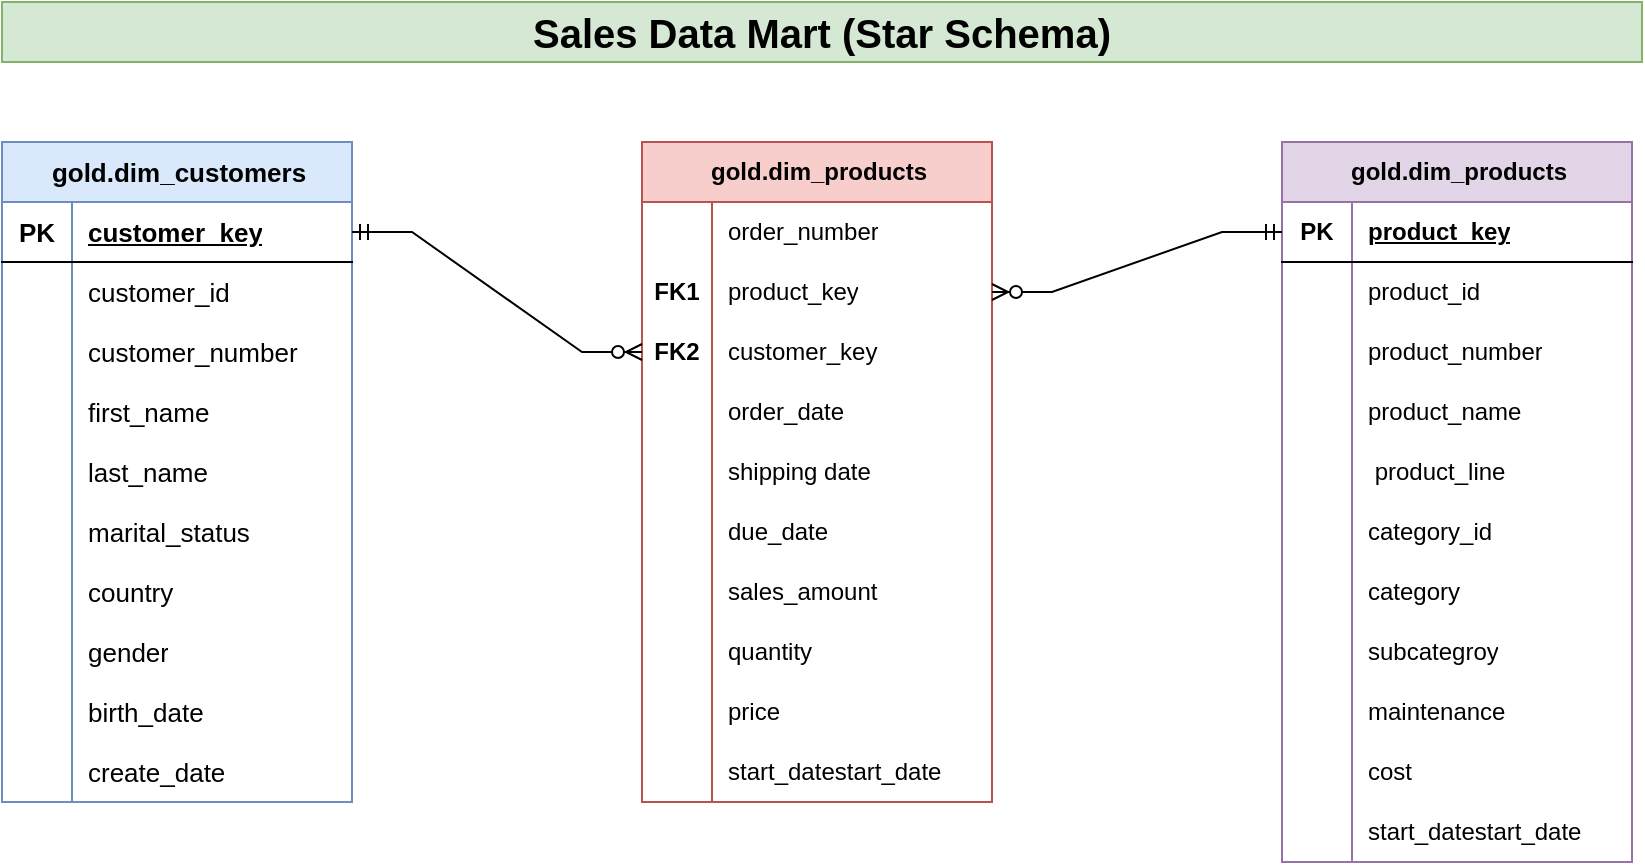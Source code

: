 <mxfile version="26.1.1">
  <diagram name="Page-1" id="420d5TLjsfUo4dQ_fe9h">
    <mxGraphModel dx="994" dy="676" grid="1" gridSize="10" guides="1" tooltips="1" connect="1" arrows="1" fold="1" page="1" pageScale="1" pageWidth="850" pageHeight="1100" math="0" shadow="0">
      <root>
        <mxCell id="0" />
        <mxCell id="1" parent="0" />
        <mxCell id="hSKmYaSz_GKhDaYwFNgm-55" value="gold.dim_products" style="shape=table;startSize=30;container=1;collapsible=1;childLayout=tableLayout;fixedRows=1;rowLines=0;fontStyle=1;align=center;resizeLast=1;html=1;rounded=0;fillColor=#e1d5e7;strokeColor=#9673a6;" vertex="1" parent="1">
          <mxGeometry x="640" y="160" width="175" height="360" as="geometry" />
        </mxCell>
        <mxCell id="hSKmYaSz_GKhDaYwFNgm-56" value="" style="shape=tableRow;horizontal=0;startSize=0;swimlaneHead=0;swimlaneBody=0;fillColor=none;collapsible=0;dropTarget=0;points=[[0,0.5],[1,0.5]];portConstraint=eastwest;top=0;left=0;right=0;bottom=1;" vertex="1" parent="hSKmYaSz_GKhDaYwFNgm-55">
          <mxGeometry y="30" width="175" height="30" as="geometry" />
        </mxCell>
        <mxCell id="hSKmYaSz_GKhDaYwFNgm-57" value="PK" style="shape=partialRectangle;connectable=0;fillColor=none;top=0;left=0;bottom=0;right=0;fontStyle=1;overflow=hidden;whiteSpace=wrap;html=1;" vertex="1" parent="hSKmYaSz_GKhDaYwFNgm-56">
          <mxGeometry width="35" height="30" as="geometry">
            <mxRectangle width="35" height="30" as="alternateBounds" />
          </mxGeometry>
        </mxCell>
        <mxCell id="hSKmYaSz_GKhDaYwFNgm-58" value="product_key" style="shape=partialRectangle;connectable=0;fillColor=none;top=0;left=0;bottom=0;right=0;align=left;spacingLeft=6;fontStyle=5;overflow=hidden;whiteSpace=wrap;html=1;" vertex="1" parent="hSKmYaSz_GKhDaYwFNgm-56">
          <mxGeometry x="35" width="140" height="30" as="geometry">
            <mxRectangle width="140" height="30" as="alternateBounds" />
          </mxGeometry>
        </mxCell>
        <mxCell id="hSKmYaSz_GKhDaYwFNgm-59" value="" style="shape=tableRow;horizontal=0;startSize=0;swimlaneHead=0;swimlaneBody=0;fillColor=none;collapsible=0;dropTarget=0;points=[[0,0.5],[1,0.5]];portConstraint=eastwest;top=0;left=0;right=0;bottom=0;" vertex="1" parent="hSKmYaSz_GKhDaYwFNgm-55">
          <mxGeometry y="60" width="175" height="30" as="geometry" />
        </mxCell>
        <mxCell id="hSKmYaSz_GKhDaYwFNgm-60" value="" style="shape=partialRectangle;connectable=0;fillColor=none;top=0;left=0;bottom=0;right=0;editable=1;overflow=hidden;whiteSpace=wrap;html=1;" vertex="1" parent="hSKmYaSz_GKhDaYwFNgm-59">
          <mxGeometry width="35" height="30" as="geometry">
            <mxRectangle width="35" height="30" as="alternateBounds" />
          </mxGeometry>
        </mxCell>
        <mxCell id="hSKmYaSz_GKhDaYwFNgm-61" value="product_id" style="shape=partialRectangle;connectable=0;fillColor=none;top=0;left=0;bottom=0;right=0;align=left;spacingLeft=6;overflow=hidden;whiteSpace=wrap;html=1;" vertex="1" parent="hSKmYaSz_GKhDaYwFNgm-59">
          <mxGeometry x="35" width="140" height="30" as="geometry">
            <mxRectangle width="140" height="30" as="alternateBounds" />
          </mxGeometry>
        </mxCell>
        <mxCell id="hSKmYaSz_GKhDaYwFNgm-62" value="" style="shape=tableRow;horizontal=0;startSize=0;swimlaneHead=0;swimlaneBody=0;fillColor=none;collapsible=0;dropTarget=0;points=[[0,0.5],[1,0.5]];portConstraint=eastwest;top=0;left=0;right=0;bottom=0;" vertex="1" parent="hSKmYaSz_GKhDaYwFNgm-55">
          <mxGeometry y="90" width="175" height="30" as="geometry" />
        </mxCell>
        <mxCell id="hSKmYaSz_GKhDaYwFNgm-63" value="" style="shape=partialRectangle;connectable=0;fillColor=none;top=0;left=0;bottom=0;right=0;editable=1;overflow=hidden;whiteSpace=wrap;html=1;" vertex="1" parent="hSKmYaSz_GKhDaYwFNgm-62">
          <mxGeometry width="35" height="30" as="geometry">
            <mxRectangle width="35" height="30" as="alternateBounds" />
          </mxGeometry>
        </mxCell>
        <mxCell id="hSKmYaSz_GKhDaYwFNgm-64" value="product_number" style="shape=partialRectangle;connectable=0;fillColor=none;top=0;left=0;bottom=0;right=0;align=left;spacingLeft=6;overflow=hidden;whiteSpace=wrap;html=1;" vertex="1" parent="hSKmYaSz_GKhDaYwFNgm-62">
          <mxGeometry x="35" width="140" height="30" as="geometry">
            <mxRectangle width="140" height="30" as="alternateBounds" />
          </mxGeometry>
        </mxCell>
        <mxCell id="hSKmYaSz_GKhDaYwFNgm-65" value="" style="shape=tableRow;horizontal=0;startSize=0;swimlaneHead=0;swimlaneBody=0;fillColor=none;collapsible=0;dropTarget=0;points=[[0,0.5],[1,0.5]];portConstraint=eastwest;top=0;left=0;right=0;bottom=0;" vertex="1" parent="hSKmYaSz_GKhDaYwFNgm-55">
          <mxGeometry y="120" width="175" height="30" as="geometry" />
        </mxCell>
        <mxCell id="hSKmYaSz_GKhDaYwFNgm-66" value="" style="shape=partialRectangle;connectable=0;fillColor=none;top=0;left=0;bottom=0;right=0;editable=1;overflow=hidden;whiteSpace=wrap;html=1;" vertex="1" parent="hSKmYaSz_GKhDaYwFNgm-65">
          <mxGeometry width="35" height="30" as="geometry">
            <mxRectangle width="35" height="30" as="alternateBounds" />
          </mxGeometry>
        </mxCell>
        <mxCell id="hSKmYaSz_GKhDaYwFNgm-67" value="product_name" style="shape=partialRectangle;connectable=0;fillColor=none;top=0;left=0;bottom=0;right=0;align=left;spacingLeft=6;overflow=hidden;whiteSpace=wrap;html=1;" vertex="1" parent="hSKmYaSz_GKhDaYwFNgm-65">
          <mxGeometry x="35" width="140" height="30" as="geometry">
            <mxRectangle width="140" height="30" as="alternateBounds" />
          </mxGeometry>
        </mxCell>
        <mxCell id="hSKmYaSz_GKhDaYwFNgm-68" value="" style="shape=tableRow;horizontal=0;startSize=0;swimlaneHead=0;swimlaneBody=0;fillColor=none;collapsible=0;dropTarget=0;points=[[0,0.5],[1,0.5]];portConstraint=eastwest;top=0;left=0;right=0;bottom=0;" vertex="1" parent="hSKmYaSz_GKhDaYwFNgm-55">
          <mxGeometry y="150" width="175" height="30" as="geometry" />
        </mxCell>
        <mxCell id="hSKmYaSz_GKhDaYwFNgm-69" value="" style="shape=partialRectangle;connectable=0;fillColor=none;top=0;left=0;bottom=0;right=0;editable=1;overflow=hidden;whiteSpace=wrap;html=1;" vertex="1" parent="hSKmYaSz_GKhDaYwFNgm-68">
          <mxGeometry width="35" height="30" as="geometry">
            <mxRectangle width="35" height="30" as="alternateBounds" />
          </mxGeometry>
        </mxCell>
        <mxCell id="hSKmYaSz_GKhDaYwFNgm-70" value="&amp;nbsp;product_line" style="shape=partialRectangle;connectable=0;fillColor=none;top=0;left=0;bottom=0;right=0;align=left;spacingLeft=6;overflow=hidden;whiteSpace=wrap;html=1;" vertex="1" parent="hSKmYaSz_GKhDaYwFNgm-68">
          <mxGeometry x="35" width="140" height="30" as="geometry">
            <mxRectangle width="140" height="30" as="alternateBounds" />
          </mxGeometry>
        </mxCell>
        <mxCell id="hSKmYaSz_GKhDaYwFNgm-71" value="" style="shape=tableRow;horizontal=0;startSize=0;swimlaneHead=0;swimlaneBody=0;fillColor=none;collapsible=0;dropTarget=0;points=[[0,0.5],[1,0.5]];portConstraint=eastwest;top=0;left=0;right=0;bottom=0;" vertex="1" parent="hSKmYaSz_GKhDaYwFNgm-55">
          <mxGeometry y="180" width="175" height="30" as="geometry" />
        </mxCell>
        <mxCell id="hSKmYaSz_GKhDaYwFNgm-72" value="" style="shape=partialRectangle;connectable=0;fillColor=none;top=0;left=0;bottom=0;right=0;editable=1;overflow=hidden;whiteSpace=wrap;html=1;" vertex="1" parent="hSKmYaSz_GKhDaYwFNgm-71">
          <mxGeometry width="35" height="30" as="geometry">
            <mxRectangle width="35" height="30" as="alternateBounds" />
          </mxGeometry>
        </mxCell>
        <mxCell id="hSKmYaSz_GKhDaYwFNgm-73" value="category_id" style="shape=partialRectangle;connectable=0;fillColor=none;top=0;left=0;bottom=0;right=0;align=left;spacingLeft=6;overflow=hidden;whiteSpace=wrap;html=1;" vertex="1" parent="hSKmYaSz_GKhDaYwFNgm-71">
          <mxGeometry x="35" width="140" height="30" as="geometry">
            <mxRectangle width="140" height="30" as="alternateBounds" />
          </mxGeometry>
        </mxCell>
        <mxCell id="hSKmYaSz_GKhDaYwFNgm-74" value="" style="shape=tableRow;horizontal=0;startSize=0;swimlaneHead=0;swimlaneBody=0;fillColor=none;collapsible=0;dropTarget=0;points=[[0,0.5],[1,0.5]];portConstraint=eastwest;top=0;left=0;right=0;bottom=0;" vertex="1" parent="hSKmYaSz_GKhDaYwFNgm-55">
          <mxGeometry y="210" width="175" height="30" as="geometry" />
        </mxCell>
        <mxCell id="hSKmYaSz_GKhDaYwFNgm-75" value="" style="shape=partialRectangle;connectable=0;fillColor=none;top=0;left=0;bottom=0;right=0;editable=1;overflow=hidden;whiteSpace=wrap;html=1;" vertex="1" parent="hSKmYaSz_GKhDaYwFNgm-74">
          <mxGeometry width="35" height="30" as="geometry">
            <mxRectangle width="35" height="30" as="alternateBounds" />
          </mxGeometry>
        </mxCell>
        <mxCell id="hSKmYaSz_GKhDaYwFNgm-76" value="category" style="shape=partialRectangle;connectable=0;fillColor=none;top=0;left=0;bottom=0;right=0;align=left;spacingLeft=6;overflow=hidden;whiteSpace=wrap;html=1;" vertex="1" parent="hSKmYaSz_GKhDaYwFNgm-74">
          <mxGeometry x="35" width="140" height="30" as="geometry">
            <mxRectangle width="140" height="30" as="alternateBounds" />
          </mxGeometry>
        </mxCell>
        <mxCell id="hSKmYaSz_GKhDaYwFNgm-77" value="" style="shape=tableRow;horizontal=0;startSize=0;swimlaneHead=0;swimlaneBody=0;fillColor=none;collapsible=0;dropTarget=0;points=[[0,0.5],[1,0.5]];portConstraint=eastwest;top=0;left=0;right=0;bottom=0;" vertex="1" parent="hSKmYaSz_GKhDaYwFNgm-55">
          <mxGeometry y="240" width="175" height="30" as="geometry" />
        </mxCell>
        <mxCell id="hSKmYaSz_GKhDaYwFNgm-78" value="" style="shape=partialRectangle;connectable=0;fillColor=none;top=0;left=0;bottom=0;right=0;editable=1;overflow=hidden;whiteSpace=wrap;html=1;" vertex="1" parent="hSKmYaSz_GKhDaYwFNgm-77">
          <mxGeometry width="35" height="30" as="geometry">
            <mxRectangle width="35" height="30" as="alternateBounds" />
          </mxGeometry>
        </mxCell>
        <mxCell id="hSKmYaSz_GKhDaYwFNgm-79" value="subcategroy" style="shape=partialRectangle;connectable=0;fillColor=none;top=0;left=0;bottom=0;right=0;align=left;spacingLeft=6;overflow=hidden;whiteSpace=wrap;html=1;" vertex="1" parent="hSKmYaSz_GKhDaYwFNgm-77">
          <mxGeometry x="35" width="140" height="30" as="geometry">
            <mxRectangle width="140" height="30" as="alternateBounds" />
          </mxGeometry>
        </mxCell>
        <mxCell id="hSKmYaSz_GKhDaYwFNgm-80" value="" style="shape=tableRow;horizontal=0;startSize=0;swimlaneHead=0;swimlaneBody=0;fillColor=none;collapsible=0;dropTarget=0;points=[[0,0.5],[1,0.5]];portConstraint=eastwest;top=0;left=0;right=0;bottom=0;" vertex="1" parent="hSKmYaSz_GKhDaYwFNgm-55">
          <mxGeometry y="270" width="175" height="30" as="geometry" />
        </mxCell>
        <mxCell id="hSKmYaSz_GKhDaYwFNgm-81" value="" style="shape=partialRectangle;connectable=0;fillColor=none;top=0;left=0;bottom=0;right=0;editable=1;overflow=hidden;whiteSpace=wrap;html=1;" vertex="1" parent="hSKmYaSz_GKhDaYwFNgm-80">
          <mxGeometry width="35" height="30" as="geometry">
            <mxRectangle width="35" height="30" as="alternateBounds" />
          </mxGeometry>
        </mxCell>
        <mxCell id="hSKmYaSz_GKhDaYwFNgm-82" value="maintenance" style="shape=partialRectangle;connectable=0;fillColor=none;top=0;left=0;bottom=0;right=0;align=left;spacingLeft=6;overflow=hidden;whiteSpace=wrap;html=1;" vertex="1" parent="hSKmYaSz_GKhDaYwFNgm-80">
          <mxGeometry x="35" width="140" height="30" as="geometry">
            <mxRectangle width="140" height="30" as="alternateBounds" />
          </mxGeometry>
        </mxCell>
        <mxCell id="hSKmYaSz_GKhDaYwFNgm-83" value="" style="shape=tableRow;horizontal=0;startSize=0;swimlaneHead=0;swimlaneBody=0;fillColor=none;collapsible=0;dropTarget=0;points=[[0,0.5],[1,0.5]];portConstraint=eastwest;top=0;left=0;right=0;bottom=0;" vertex="1" parent="hSKmYaSz_GKhDaYwFNgm-55">
          <mxGeometry y="300" width="175" height="30" as="geometry" />
        </mxCell>
        <mxCell id="hSKmYaSz_GKhDaYwFNgm-84" value="" style="shape=partialRectangle;connectable=0;fillColor=none;top=0;left=0;bottom=0;right=0;editable=1;overflow=hidden;whiteSpace=wrap;html=1;" vertex="1" parent="hSKmYaSz_GKhDaYwFNgm-83">
          <mxGeometry width="35" height="30" as="geometry">
            <mxRectangle width="35" height="30" as="alternateBounds" />
          </mxGeometry>
        </mxCell>
        <mxCell id="hSKmYaSz_GKhDaYwFNgm-85" value="cost" style="shape=partialRectangle;connectable=0;fillColor=none;top=0;left=0;bottom=0;right=0;align=left;spacingLeft=6;overflow=hidden;whiteSpace=wrap;html=1;" vertex="1" parent="hSKmYaSz_GKhDaYwFNgm-83">
          <mxGeometry x="35" width="140" height="30" as="geometry">
            <mxRectangle width="140" height="30" as="alternateBounds" />
          </mxGeometry>
        </mxCell>
        <mxCell id="hSKmYaSz_GKhDaYwFNgm-86" value="" style="shape=tableRow;horizontal=0;startSize=0;swimlaneHead=0;swimlaneBody=0;fillColor=none;collapsible=0;dropTarget=0;points=[[0,0.5],[1,0.5]];portConstraint=eastwest;top=0;left=0;right=0;bottom=0;" vertex="1" parent="hSKmYaSz_GKhDaYwFNgm-55">
          <mxGeometry y="330" width="175" height="30" as="geometry" />
        </mxCell>
        <mxCell id="hSKmYaSz_GKhDaYwFNgm-87" value="" style="shape=partialRectangle;connectable=0;fillColor=none;top=0;left=0;bottom=0;right=0;editable=1;overflow=hidden;whiteSpace=wrap;html=1;" vertex="1" parent="hSKmYaSz_GKhDaYwFNgm-86">
          <mxGeometry width="35" height="30" as="geometry">
            <mxRectangle width="35" height="30" as="alternateBounds" />
          </mxGeometry>
        </mxCell>
        <mxCell id="hSKmYaSz_GKhDaYwFNgm-88" value="start_datestart_date" style="shape=partialRectangle;connectable=0;fillColor=none;top=0;left=0;bottom=0;right=0;align=left;spacingLeft=6;overflow=hidden;whiteSpace=wrap;html=1;" vertex="1" parent="hSKmYaSz_GKhDaYwFNgm-86">
          <mxGeometry x="35" width="140" height="30" as="geometry">
            <mxRectangle width="140" height="30" as="alternateBounds" />
          </mxGeometry>
        </mxCell>
        <mxCell id="hSKmYaSz_GKhDaYwFNgm-89" value="gold.dim_products" style="shape=table;startSize=30;container=1;collapsible=1;childLayout=tableLayout;fixedRows=1;rowLines=0;fontStyle=1;align=center;resizeLast=1;html=1;rounded=0;fillColor=#f8cecc;strokeColor=#b85450;" vertex="1" parent="1">
          <mxGeometry x="320" y="160" width="175" height="330" as="geometry" />
        </mxCell>
        <mxCell id="hSKmYaSz_GKhDaYwFNgm-93" value="" style="shape=tableRow;horizontal=0;startSize=0;swimlaneHead=0;swimlaneBody=0;fillColor=none;collapsible=0;dropTarget=0;points=[[0,0.5],[1,0.5]];portConstraint=eastwest;top=0;left=0;right=0;bottom=0;" vertex="1" parent="hSKmYaSz_GKhDaYwFNgm-89">
          <mxGeometry y="30" width="175" height="30" as="geometry" />
        </mxCell>
        <mxCell id="hSKmYaSz_GKhDaYwFNgm-94" value="" style="shape=partialRectangle;connectable=0;fillColor=none;top=0;left=0;bottom=0;right=0;editable=1;overflow=hidden;whiteSpace=wrap;html=1;" vertex="1" parent="hSKmYaSz_GKhDaYwFNgm-93">
          <mxGeometry width="35" height="30" as="geometry">
            <mxRectangle width="35" height="30" as="alternateBounds" />
          </mxGeometry>
        </mxCell>
        <mxCell id="hSKmYaSz_GKhDaYwFNgm-95" value="order_number" style="shape=partialRectangle;connectable=0;fillColor=none;top=0;left=0;bottom=0;right=0;align=left;spacingLeft=6;overflow=hidden;whiteSpace=wrap;html=1;" vertex="1" parent="hSKmYaSz_GKhDaYwFNgm-93">
          <mxGeometry x="35" width="140" height="30" as="geometry">
            <mxRectangle width="140" height="30" as="alternateBounds" />
          </mxGeometry>
        </mxCell>
        <mxCell id="hSKmYaSz_GKhDaYwFNgm-96" value="" style="shape=tableRow;horizontal=0;startSize=0;swimlaneHead=0;swimlaneBody=0;fillColor=none;collapsible=0;dropTarget=0;points=[[0,0.5],[1,0.5]];portConstraint=eastwest;top=0;left=0;right=0;bottom=0;" vertex="1" parent="hSKmYaSz_GKhDaYwFNgm-89">
          <mxGeometry y="60" width="175" height="30" as="geometry" />
        </mxCell>
        <mxCell id="hSKmYaSz_GKhDaYwFNgm-97" value="&lt;b&gt;FK1&lt;/b&gt;" style="shape=partialRectangle;connectable=0;fillColor=none;top=0;left=0;bottom=0;right=0;editable=1;overflow=hidden;whiteSpace=wrap;html=1;" vertex="1" parent="hSKmYaSz_GKhDaYwFNgm-96">
          <mxGeometry width="35" height="30" as="geometry">
            <mxRectangle width="35" height="30" as="alternateBounds" />
          </mxGeometry>
        </mxCell>
        <mxCell id="hSKmYaSz_GKhDaYwFNgm-98" value="product_key" style="shape=partialRectangle;connectable=0;fillColor=none;top=0;left=0;bottom=0;right=0;align=left;spacingLeft=6;overflow=hidden;whiteSpace=wrap;html=1;" vertex="1" parent="hSKmYaSz_GKhDaYwFNgm-96">
          <mxGeometry x="35" width="140" height="30" as="geometry">
            <mxRectangle width="140" height="30" as="alternateBounds" />
          </mxGeometry>
        </mxCell>
        <mxCell id="hSKmYaSz_GKhDaYwFNgm-99" value="" style="shape=tableRow;horizontal=0;startSize=0;swimlaneHead=0;swimlaneBody=0;fillColor=none;collapsible=0;dropTarget=0;points=[[0,0.5],[1,0.5]];portConstraint=eastwest;top=0;left=0;right=0;bottom=0;" vertex="1" parent="hSKmYaSz_GKhDaYwFNgm-89">
          <mxGeometry y="90" width="175" height="30" as="geometry" />
        </mxCell>
        <mxCell id="hSKmYaSz_GKhDaYwFNgm-100" value="&lt;b&gt;FK2&lt;/b&gt;" style="shape=partialRectangle;connectable=0;fillColor=none;top=0;left=0;bottom=0;right=0;editable=1;overflow=hidden;whiteSpace=wrap;html=1;" vertex="1" parent="hSKmYaSz_GKhDaYwFNgm-99">
          <mxGeometry width="35" height="30" as="geometry">
            <mxRectangle width="35" height="30" as="alternateBounds" />
          </mxGeometry>
        </mxCell>
        <mxCell id="hSKmYaSz_GKhDaYwFNgm-101" value="customer_key" style="shape=partialRectangle;connectable=0;fillColor=none;top=0;left=0;bottom=0;right=0;align=left;spacingLeft=6;overflow=hidden;whiteSpace=wrap;html=1;" vertex="1" parent="hSKmYaSz_GKhDaYwFNgm-99">
          <mxGeometry x="35" width="140" height="30" as="geometry">
            <mxRectangle width="140" height="30" as="alternateBounds" />
          </mxGeometry>
        </mxCell>
        <mxCell id="hSKmYaSz_GKhDaYwFNgm-102" value="" style="shape=tableRow;horizontal=0;startSize=0;swimlaneHead=0;swimlaneBody=0;fillColor=none;collapsible=0;dropTarget=0;points=[[0,0.5],[1,0.5]];portConstraint=eastwest;top=0;left=0;right=0;bottom=0;" vertex="1" parent="hSKmYaSz_GKhDaYwFNgm-89">
          <mxGeometry y="120" width="175" height="30" as="geometry" />
        </mxCell>
        <mxCell id="hSKmYaSz_GKhDaYwFNgm-103" value="" style="shape=partialRectangle;connectable=0;fillColor=none;top=0;left=0;bottom=0;right=0;editable=1;overflow=hidden;whiteSpace=wrap;html=1;" vertex="1" parent="hSKmYaSz_GKhDaYwFNgm-102">
          <mxGeometry width="35" height="30" as="geometry">
            <mxRectangle width="35" height="30" as="alternateBounds" />
          </mxGeometry>
        </mxCell>
        <mxCell id="hSKmYaSz_GKhDaYwFNgm-104" value="order_date" style="shape=partialRectangle;connectable=0;fillColor=none;top=0;left=0;bottom=0;right=0;align=left;spacingLeft=6;overflow=hidden;whiteSpace=wrap;html=1;" vertex="1" parent="hSKmYaSz_GKhDaYwFNgm-102">
          <mxGeometry x="35" width="140" height="30" as="geometry">
            <mxRectangle width="140" height="30" as="alternateBounds" />
          </mxGeometry>
        </mxCell>
        <mxCell id="hSKmYaSz_GKhDaYwFNgm-105" value="" style="shape=tableRow;horizontal=0;startSize=0;swimlaneHead=0;swimlaneBody=0;fillColor=none;collapsible=0;dropTarget=0;points=[[0,0.5],[1,0.5]];portConstraint=eastwest;top=0;left=0;right=0;bottom=0;" vertex="1" parent="hSKmYaSz_GKhDaYwFNgm-89">
          <mxGeometry y="150" width="175" height="30" as="geometry" />
        </mxCell>
        <mxCell id="hSKmYaSz_GKhDaYwFNgm-106" value="" style="shape=partialRectangle;connectable=0;fillColor=none;top=0;left=0;bottom=0;right=0;editable=1;overflow=hidden;whiteSpace=wrap;html=1;" vertex="1" parent="hSKmYaSz_GKhDaYwFNgm-105">
          <mxGeometry width="35" height="30" as="geometry">
            <mxRectangle width="35" height="30" as="alternateBounds" />
          </mxGeometry>
        </mxCell>
        <mxCell id="hSKmYaSz_GKhDaYwFNgm-107" value="shipping date" style="shape=partialRectangle;connectable=0;fillColor=none;top=0;left=0;bottom=0;right=0;align=left;spacingLeft=6;overflow=hidden;whiteSpace=wrap;html=1;" vertex="1" parent="hSKmYaSz_GKhDaYwFNgm-105">
          <mxGeometry x="35" width="140" height="30" as="geometry">
            <mxRectangle width="140" height="30" as="alternateBounds" />
          </mxGeometry>
        </mxCell>
        <mxCell id="hSKmYaSz_GKhDaYwFNgm-108" value="" style="shape=tableRow;horizontal=0;startSize=0;swimlaneHead=0;swimlaneBody=0;fillColor=none;collapsible=0;dropTarget=0;points=[[0,0.5],[1,0.5]];portConstraint=eastwest;top=0;left=0;right=0;bottom=0;" vertex="1" parent="hSKmYaSz_GKhDaYwFNgm-89">
          <mxGeometry y="180" width="175" height="30" as="geometry" />
        </mxCell>
        <mxCell id="hSKmYaSz_GKhDaYwFNgm-109" value="" style="shape=partialRectangle;connectable=0;fillColor=none;top=0;left=0;bottom=0;right=0;editable=1;overflow=hidden;whiteSpace=wrap;html=1;" vertex="1" parent="hSKmYaSz_GKhDaYwFNgm-108">
          <mxGeometry width="35" height="30" as="geometry">
            <mxRectangle width="35" height="30" as="alternateBounds" />
          </mxGeometry>
        </mxCell>
        <mxCell id="hSKmYaSz_GKhDaYwFNgm-110" value="due_date" style="shape=partialRectangle;connectable=0;fillColor=none;top=0;left=0;bottom=0;right=0;align=left;spacingLeft=6;overflow=hidden;whiteSpace=wrap;html=1;" vertex="1" parent="hSKmYaSz_GKhDaYwFNgm-108">
          <mxGeometry x="35" width="140" height="30" as="geometry">
            <mxRectangle width="140" height="30" as="alternateBounds" />
          </mxGeometry>
        </mxCell>
        <mxCell id="hSKmYaSz_GKhDaYwFNgm-111" value="" style="shape=tableRow;horizontal=0;startSize=0;swimlaneHead=0;swimlaneBody=0;fillColor=none;collapsible=0;dropTarget=0;points=[[0,0.5],[1,0.5]];portConstraint=eastwest;top=0;left=0;right=0;bottom=0;" vertex="1" parent="hSKmYaSz_GKhDaYwFNgm-89">
          <mxGeometry y="210" width="175" height="30" as="geometry" />
        </mxCell>
        <mxCell id="hSKmYaSz_GKhDaYwFNgm-112" value="" style="shape=partialRectangle;connectable=0;fillColor=none;top=0;left=0;bottom=0;right=0;editable=1;overflow=hidden;whiteSpace=wrap;html=1;" vertex="1" parent="hSKmYaSz_GKhDaYwFNgm-111">
          <mxGeometry width="35" height="30" as="geometry">
            <mxRectangle width="35" height="30" as="alternateBounds" />
          </mxGeometry>
        </mxCell>
        <mxCell id="hSKmYaSz_GKhDaYwFNgm-113" value="sales_amount" style="shape=partialRectangle;connectable=0;fillColor=none;top=0;left=0;bottom=0;right=0;align=left;spacingLeft=6;overflow=hidden;whiteSpace=wrap;html=1;" vertex="1" parent="hSKmYaSz_GKhDaYwFNgm-111">
          <mxGeometry x="35" width="140" height="30" as="geometry">
            <mxRectangle width="140" height="30" as="alternateBounds" />
          </mxGeometry>
        </mxCell>
        <mxCell id="hSKmYaSz_GKhDaYwFNgm-114" value="" style="shape=tableRow;horizontal=0;startSize=0;swimlaneHead=0;swimlaneBody=0;fillColor=none;collapsible=0;dropTarget=0;points=[[0,0.5],[1,0.5]];portConstraint=eastwest;top=0;left=0;right=0;bottom=0;" vertex="1" parent="hSKmYaSz_GKhDaYwFNgm-89">
          <mxGeometry y="240" width="175" height="30" as="geometry" />
        </mxCell>
        <mxCell id="hSKmYaSz_GKhDaYwFNgm-115" value="" style="shape=partialRectangle;connectable=0;fillColor=none;top=0;left=0;bottom=0;right=0;editable=1;overflow=hidden;whiteSpace=wrap;html=1;" vertex="1" parent="hSKmYaSz_GKhDaYwFNgm-114">
          <mxGeometry width="35" height="30" as="geometry">
            <mxRectangle width="35" height="30" as="alternateBounds" />
          </mxGeometry>
        </mxCell>
        <mxCell id="hSKmYaSz_GKhDaYwFNgm-116" value="quantity" style="shape=partialRectangle;connectable=0;fillColor=none;top=0;left=0;bottom=0;right=0;align=left;spacingLeft=6;overflow=hidden;whiteSpace=wrap;html=1;" vertex="1" parent="hSKmYaSz_GKhDaYwFNgm-114">
          <mxGeometry x="35" width="140" height="30" as="geometry">
            <mxRectangle width="140" height="30" as="alternateBounds" />
          </mxGeometry>
        </mxCell>
        <mxCell id="hSKmYaSz_GKhDaYwFNgm-117" value="" style="shape=tableRow;horizontal=0;startSize=0;swimlaneHead=0;swimlaneBody=0;fillColor=none;collapsible=0;dropTarget=0;points=[[0,0.5],[1,0.5]];portConstraint=eastwest;top=0;left=0;right=0;bottom=0;" vertex="1" parent="hSKmYaSz_GKhDaYwFNgm-89">
          <mxGeometry y="270" width="175" height="30" as="geometry" />
        </mxCell>
        <mxCell id="hSKmYaSz_GKhDaYwFNgm-118" value="" style="shape=partialRectangle;connectable=0;fillColor=none;top=0;left=0;bottom=0;right=0;editable=1;overflow=hidden;whiteSpace=wrap;html=1;" vertex="1" parent="hSKmYaSz_GKhDaYwFNgm-117">
          <mxGeometry width="35" height="30" as="geometry">
            <mxRectangle width="35" height="30" as="alternateBounds" />
          </mxGeometry>
        </mxCell>
        <mxCell id="hSKmYaSz_GKhDaYwFNgm-119" value="price" style="shape=partialRectangle;connectable=0;fillColor=none;top=0;left=0;bottom=0;right=0;align=left;spacingLeft=6;overflow=hidden;whiteSpace=wrap;html=1;" vertex="1" parent="hSKmYaSz_GKhDaYwFNgm-117">
          <mxGeometry x="35" width="140" height="30" as="geometry">
            <mxRectangle width="140" height="30" as="alternateBounds" />
          </mxGeometry>
        </mxCell>
        <mxCell id="hSKmYaSz_GKhDaYwFNgm-120" value="" style="shape=tableRow;horizontal=0;startSize=0;swimlaneHead=0;swimlaneBody=0;fillColor=none;collapsible=0;dropTarget=0;points=[[0,0.5],[1,0.5]];portConstraint=eastwest;top=0;left=0;right=0;bottom=0;" vertex="1" parent="hSKmYaSz_GKhDaYwFNgm-89">
          <mxGeometry y="300" width="175" height="30" as="geometry" />
        </mxCell>
        <mxCell id="hSKmYaSz_GKhDaYwFNgm-121" value="" style="shape=partialRectangle;connectable=0;fillColor=none;top=0;left=0;bottom=0;right=0;editable=1;overflow=hidden;whiteSpace=wrap;html=1;" vertex="1" parent="hSKmYaSz_GKhDaYwFNgm-120">
          <mxGeometry width="35" height="30" as="geometry">
            <mxRectangle width="35" height="30" as="alternateBounds" />
          </mxGeometry>
        </mxCell>
        <mxCell id="hSKmYaSz_GKhDaYwFNgm-122" value="start_datestart_date" style="shape=partialRectangle;connectable=0;fillColor=none;top=0;left=0;bottom=0;right=0;align=left;spacingLeft=6;overflow=hidden;whiteSpace=wrap;html=1;" vertex="1" parent="hSKmYaSz_GKhDaYwFNgm-120">
          <mxGeometry x="35" width="140" height="30" as="geometry">
            <mxRectangle width="140" height="30" as="alternateBounds" />
          </mxGeometry>
        </mxCell>
        <mxCell id="hSKmYaSz_GKhDaYwFNgm-15" value="gold.dim_customers" style="shape=table;startSize=30;container=1;collapsible=1;childLayout=tableLayout;fixedRows=1;rowLines=0;fontStyle=1;align=center;resizeLast=1;html=1;rounded=0;fillColor=#dae8fc;strokeColor=#6c8ebf;fontSize=13;" vertex="1" parent="1">
          <mxGeometry y="160" width="175" height="330" as="geometry" />
        </mxCell>
        <mxCell id="hSKmYaSz_GKhDaYwFNgm-16" value="" style="shape=tableRow;horizontal=0;startSize=0;swimlaneHead=0;swimlaneBody=0;fillColor=none;collapsible=0;dropTarget=0;points=[[0,0.5],[1,0.5]];portConstraint=eastwest;top=0;left=0;right=0;bottom=1;fontSize=13;" vertex="1" parent="hSKmYaSz_GKhDaYwFNgm-15">
          <mxGeometry y="30" width="175" height="30" as="geometry" />
        </mxCell>
        <mxCell id="hSKmYaSz_GKhDaYwFNgm-17" value="PK" style="shape=partialRectangle;connectable=0;fillColor=none;top=0;left=0;bottom=0;right=0;fontStyle=1;overflow=hidden;whiteSpace=wrap;html=1;fontSize=13;" vertex="1" parent="hSKmYaSz_GKhDaYwFNgm-16">
          <mxGeometry width="35" height="30" as="geometry">
            <mxRectangle width="35" height="30" as="alternateBounds" />
          </mxGeometry>
        </mxCell>
        <mxCell id="hSKmYaSz_GKhDaYwFNgm-18" value="customer_key" style="shape=partialRectangle;connectable=0;fillColor=none;top=0;left=0;bottom=0;right=0;align=left;spacingLeft=6;fontStyle=5;overflow=hidden;whiteSpace=wrap;html=1;fontSize=13;" vertex="1" parent="hSKmYaSz_GKhDaYwFNgm-16">
          <mxGeometry x="35" width="140" height="30" as="geometry">
            <mxRectangle width="140" height="30" as="alternateBounds" />
          </mxGeometry>
        </mxCell>
        <mxCell id="hSKmYaSz_GKhDaYwFNgm-19" value="" style="shape=tableRow;horizontal=0;startSize=0;swimlaneHead=0;swimlaneBody=0;fillColor=none;collapsible=0;dropTarget=0;points=[[0,0.5],[1,0.5]];portConstraint=eastwest;top=0;left=0;right=0;bottom=0;fontSize=13;" vertex="1" parent="hSKmYaSz_GKhDaYwFNgm-15">
          <mxGeometry y="60" width="175" height="30" as="geometry" />
        </mxCell>
        <mxCell id="hSKmYaSz_GKhDaYwFNgm-20" value="" style="shape=partialRectangle;connectable=0;fillColor=none;top=0;left=0;bottom=0;right=0;editable=1;overflow=hidden;whiteSpace=wrap;html=1;fontSize=13;" vertex="1" parent="hSKmYaSz_GKhDaYwFNgm-19">
          <mxGeometry width="35" height="30" as="geometry">
            <mxRectangle width="35" height="30" as="alternateBounds" />
          </mxGeometry>
        </mxCell>
        <mxCell id="hSKmYaSz_GKhDaYwFNgm-21" value="customer_id" style="shape=partialRectangle;connectable=0;fillColor=none;top=0;left=0;bottom=0;right=0;align=left;spacingLeft=6;overflow=hidden;whiteSpace=wrap;html=1;fontSize=13;" vertex="1" parent="hSKmYaSz_GKhDaYwFNgm-19">
          <mxGeometry x="35" width="140" height="30" as="geometry">
            <mxRectangle width="140" height="30" as="alternateBounds" />
          </mxGeometry>
        </mxCell>
        <mxCell id="hSKmYaSz_GKhDaYwFNgm-22" value="" style="shape=tableRow;horizontal=0;startSize=0;swimlaneHead=0;swimlaneBody=0;fillColor=none;collapsible=0;dropTarget=0;points=[[0,0.5],[1,0.5]];portConstraint=eastwest;top=0;left=0;right=0;bottom=0;fontSize=13;" vertex="1" parent="hSKmYaSz_GKhDaYwFNgm-15">
          <mxGeometry y="90" width="175" height="30" as="geometry" />
        </mxCell>
        <mxCell id="hSKmYaSz_GKhDaYwFNgm-23" value="" style="shape=partialRectangle;connectable=0;fillColor=none;top=0;left=0;bottom=0;right=0;editable=1;overflow=hidden;whiteSpace=wrap;html=1;fontSize=13;" vertex="1" parent="hSKmYaSz_GKhDaYwFNgm-22">
          <mxGeometry width="35" height="30" as="geometry">
            <mxRectangle width="35" height="30" as="alternateBounds" />
          </mxGeometry>
        </mxCell>
        <mxCell id="hSKmYaSz_GKhDaYwFNgm-24" value="customer_number" style="shape=partialRectangle;connectable=0;fillColor=none;top=0;left=0;bottom=0;right=0;align=left;spacingLeft=6;overflow=hidden;whiteSpace=wrap;html=1;fontSize=13;" vertex="1" parent="hSKmYaSz_GKhDaYwFNgm-22">
          <mxGeometry x="35" width="140" height="30" as="geometry">
            <mxRectangle width="140" height="30" as="alternateBounds" />
          </mxGeometry>
        </mxCell>
        <mxCell id="hSKmYaSz_GKhDaYwFNgm-25" value="" style="shape=tableRow;horizontal=0;startSize=0;swimlaneHead=0;swimlaneBody=0;fillColor=none;collapsible=0;dropTarget=0;points=[[0,0.5],[1,0.5]];portConstraint=eastwest;top=0;left=0;right=0;bottom=0;fontSize=13;" vertex="1" parent="hSKmYaSz_GKhDaYwFNgm-15">
          <mxGeometry y="120" width="175" height="30" as="geometry" />
        </mxCell>
        <mxCell id="hSKmYaSz_GKhDaYwFNgm-26" value="" style="shape=partialRectangle;connectable=0;fillColor=none;top=0;left=0;bottom=0;right=0;editable=1;overflow=hidden;whiteSpace=wrap;html=1;fontSize=13;" vertex="1" parent="hSKmYaSz_GKhDaYwFNgm-25">
          <mxGeometry width="35" height="30" as="geometry">
            <mxRectangle width="35" height="30" as="alternateBounds" />
          </mxGeometry>
        </mxCell>
        <mxCell id="hSKmYaSz_GKhDaYwFNgm-27" value="first_name" style="shape=partialRectangle;connectable=0;fillColor=none;top=0;left=0;bottom=0;right=0;align=left;spacingLeft=6;overflow=hidden;whiteSpace=wrap;html=1;fontSize=13;" vertex="1" parent="hSKmYaSz_GKhDaYwFNgm-25">
          <mxGeometry x="35" width="140" height="30" as="geometry">
            <mxRectangle width="140" height="30" as="alternateBounds" />
          </mxGeometry>
        </mxCell>
        <mxCell id="hSKmYaSz_GKhDaYwFNgm-37" value="" style="shape=tableRow;horizontal=0;startSize=0;swimlaneHead=0;swimlaneBody=0;fillColor=none;collapsible=0;dropTarget=0;points=[[0,0.5],[1,0.5]];portConstraint=eastwest;top=0;left=0;right=0;bottom=0;fontSize=13;" vertex="1" parent="hSKmYaSz_GKhDaYwFNgm-15">
          <mxGeometry y="150" width="175" height="30" as="geometry" />
        </mxCell>
        <mxCell id="hSKmYaSz_GKhDaYwFNgm-38" value="" style="shape=partialRectangle;connectable=0;fillColor=none;top=0;left=0;bottom=0;right=0;editable=1;overflow=hidden;whiteSpace=wrap;html=1;fontSize=13;" vertex="1" parent="hSKmYaSz_GKhDaYwFNgm-37">
          <mxGeometry width="35" height="30" as="geometry">
            <mxRectangle width="35" height="30" as="alternateBounds" />
          </mxGeometry>
        </mxCell>
        <mxCell id="hSKmYaSz_GKhDaYwFNgm-39" value="last_name" style="shape=partialRectangle;connectable=0;fillColor=none;top=0;left=0;bottom=0;right=0;align=left;spacingLeft=6;overflow=hidden;whiteSpace=wrap;html=1;fontSize=13;" vertex="1" parent="hSKmYaSz_GKhDaYwFNgm-37">
          <mxGeometry x="35" width="140" height="30" as="geometry">
            <mxRectangle width="140" height="30" as="alternateBounds" />
          </mxGeometry>
        </mxCell>
        <mxCell id="hSKmYaSz_GKhDaYwFNgm-40" value="" style="shape=tableRow;horizontal=0;startSize=0;swimlaneHead=0;swimlaneBody=0;fillColor=none;collapsible=0;dropTarget=0;points=[[0,0.5],[1,0.5]];portConstraint=eastwest;top=0;left=0;right=0;bottom=0;fontSize=13;" vertex="1" parent="hSKmYaSz_GKhDaYwFNgm-15">
          <mxGeometry y="180" width="175" height="30" as="geometry" />
        </mxCell>
        <mxCell id="hSKmYaSz_GKhDaYwFNgm-41" value="" style="shape=partialRectangle;connectable=0;fillColor=none;top=0;left=0;bottom=0;right=0;editable=1;overflow=hidden;whiteSpace=wrap;html=1;fontSize=13;" vertex="1" parent="hSKmYaSz_GKhDaYwFNgm-40">
          <mxGeometry width="35" height="30" as="geometry">
            <mxRectangle width="35" height="30" as="alternateBounds" />
          </mxGeometry>
        </mxCell>
        <mxCell id="hSKmYaSz_GKhDaYwFNgm-42" value="marital_status" style="shape=partialRectangle;connectable=0;fillColor=none;top=0;left=0;bottom=0;right=0;align=left;spacingLeft=6;overflow=hidden;whiteSpace=wrap;html=1;fontSize=13;" vertex="1" parent="hSKmYaSz_GKhDaYwFNgm-40">
          <mxGeometry x="35" width="140" height="30" as="geometry">
            <mxRectangle width="140" height="30" as="alternateBounds" />
          </mxGeometry>
        </mxCell>
        <mxCell id="hSKmYaSz_GKhDaYwFNgm-43" value="" style="shape=tableRow;horizontal=0;startSize=0;swimlaneHead=0;swimlaneBody=0;fillColor=none;collapsible=0;dropTarget=0;points=[[0,0.5],[1,0.5]];portConstraint=eastwest;top=0;left=0;right=0;bottom=0;fontSize=13;" vertex="1" parent="hSKmYaSz_GKhDaYwFNgm-15">
          <mxGeometry y="210" width="175" height="30" as="geometry" />
        </mxCell>
        <mxCell id="hSKmYaSz_GKhDaYwFNgm-44" value="" style="shape=partialRectangle;connectable=0;fillColor=none;top=0;left=0;bottom=0;right=0;editable=1;overflow=hidden;whiteSpace=wrap;html=1;fontSize=13;" vertex="1" parent="hSKmYaSz_GKhDaYwFNgm-43">
          <mxGeometry width="35" height="30" as="geometry">
            <mxRectangle width="35" height="30" as="alternateBounds" />
          </mxGeometry>
        </mxCell>
        <mxCell id="hSKmYaSz_GKhDaYwFNgm-45" value="country" style="shape=partialRectangle;connectable=0;fillColor=none;top=0;left=0;bottom=0;right=0;align=left;spacingLeft=6;overflow=hidden;whiteSpace=wrap;html=1;fontSize=13;" vertex="1" parent="hSKmYaSz_GKhDaYwFNgm-43">
          <mxGeometry x="35" width="140" height="30" as="geometry">
            <mxRectangle width="140" height="30" as="alternateBounds" />
          </mxGeometry>
        </mxCell>
        <mxCell id="hSKmYaSz_GKhDaYwFNgm-46" value="" style="shape=tableRow;horizontal=0;startSize=0;swimlaneHead=0;swimlaneBody=0;fillColor=none;collapsible=0;dropTarget=0;points=[[0,0.5],[1,0.5]];portConstraint=eastwest;top=0;left=0;right=0;bottom=0;fontSize=13;" vertex="1" parent="hSKmYaSz_GKhDaYwFNgm-15">
          <mxGeometry y="240" width="175" height="30" as="geometry" />
        </mxCell>
        <mxCell id="hSKmYaSz_GKhDaYwFNgm-47" value="" style="shape=partialRectangle;connectable=0;fillColor=none;top=0;left=0;bottom=0;right=0;editable=1;overflow=hidden;whiteSpace=wrap;html=1;fontSize=13;" vertex="1" parent="hSKmYaSz_GKhDaYwFNgm-46">
          <mxGeometry width="35" height="30" as="geometry">
            <mxRectangle width="35" height="30" as="alternateBounds" />
          </mxGeometry>
        </mxCell>
        <mxCell id="hSKmYaSz_GKhDaYwFNgm-48" value="gender" style="shape=partialRectangle;connectable=0;fillColor=none;top=0;left=0;bottom=0;right=0;align=left;spacingLeft=6;overflow=hidden;whiteSpace=wrap;html=1;fontSize=13;" vertex="1" parent="hSKmYaSz_GKhDaYwFNgm-46">
          <mxGeometry x="35" width="140" height="30" as="geometry">
            <mxRectangle width="140" height="30" as="alternateBounds" />
          </mxGeometry>
        </mxCell>
        <mxCell id="hSKmYaSz_GKhDaYwFNgm-49" value="" style="shape=tableRow;horizontal=0;startSize=0;swimlaneHead=0;swimlaneBody=0;fillColor=none;collapsible=0;dropTarget=0;points=[[0,0.5],[1,0.5]];portConstraint=eastwest;top=0;left=0;right=0;bottom=0;fontSize=13;" vertex="1" parent="hSKmYaSz_GKhDaYwFNgm-15">
          <mxGeometry y="270" width="175" height="30" as="geometry" />
        </mxCell>
        <mxCell id="hSKmYaSz_GKhDaYwFNgm-50" value="" style="shape=partialRectangle;connectable=0;fillColor=none;top=0;left=0;bottom=0;right=0;editable=1;overflow=hidden;whiteSpace=wrap;html=1;fontSize=13;" vertex="1" parent="hSKmYaSz_GKhDaYwFNgm-49">
          <mxGeometry width="35" height="30" as="geometry">
            <mxRectangle width="35" height="30" as="alternateBounds" />
          </mxGeometry>
        </mxCell>
        <mxCell id="hSKmYaSz_GKhDaYwFNgm-51" value="birth_date" style="shape=partialRectangle;connectable=0;fillColor=none;top=0;left=0;bottom=0;right=0;align=left;spacingLeft=6;overflow=hidden;whiteSpace=wrap;html=1;fontSize=13;" vertex="1" parent="hSKmYaSz_GKhDaYwFNgm-49">
          <mxGeometry x="35" width="140" height="30" as="geometry">
            <mxRectangle width="140" height="30" as="alternateBounds" />
          </mxGeometry>
        </mxCell>
        <mxCell id="hSKmYaSz_GKhDaYwFNgm-52" value="" style="shape=tableRow;horizontal=0;startSize=0;swimlaneHead=0;swimlaneBody=0;fillColor=none;collapsible=0;dropTarget=0;points=[[0,0.5],[1,0.5]];portConstraint=eastwest;top=0;left=0;right=0;bottom=0;fontSize=13;" vertex="1" parent="hSKmYaSz_GKhDaYwFNgm-15">
          <mxGeometry y="300" width="175" height="30" as="geometry" />
        </mxCell>
        <mxCell id="hSKmYaSz_GKhDaYwFNgm-53" value="" style="shape=partialRectangle;connectable=0;fillColor=none;top=0;left=0;bottom=0;right=0;editable=1;overflow=hidden;whiteSpace=wrap;html=1;fontSize=13;" vertex="1" parent="hSKmYaSz_GKhDaYwFNgm-52">
          <mxGeometry width="35" height="30" as="geometry">
            <mxRectangle width="35" height="30" as="alternateBounds" />
          </mxGeometry>
        </mxCell>
        <mxCell id="hSKmYaSz_GKhDaYwFNgm-54" value="create_date" style="shape=partialRectangle;connectable=0;fillColor=none;top=0;left=0;bottom=0;right=0;align=left;spacingLeft=6;overflow=hidden;whiteSpace=wrap;html=1;fontSize=13;" vertex="1" parent="hSKmYaSz_GKhDaYwFNgm-52">
          <mxGeometry x="35" width="140" height="30" as="geometry">
            <mxRectangle width="140" height="30" as="alternateBounds" />
          </mxGeometry>
        </mxCell>
        <mxCell id="hSKmYaSz_GKhDaYwFNgm-127" value="" style="edgeStyle=entityRelationEdgeStyle;fontSize=12;html=1;endArrow=ERzeroToMany;startArrow=ERmandOne;rounded=0;exitX=1;exitY=0.5;exitDx=0;exitDy=0;entryX=0;entryY=0.5;entryDx=0;entryDy=0;" edge="1" parent="1" source="hSKmYaSz_GKhDaYwFNgm-16" target="hSKmYaSz_GKhDaYwFNgm-99">
          <mxGeometry width="100" height="100" relative="1" as="geometry">
            <mxPoint x="220" y="360" as="sourcePoint" />
            <mxPoint x="310" y="260" as="targetPoint" />
            <Array as="points">
              <mxPoint x="70" y="210" />
              <mxPoint x="260" y="310" />
            </Array>
          </mxGeometry>
        </mxCell>
        <mxCell id="hSKmYaSz_GKhDaYwFNgm-128" value="" style="edgeStyle=entityRelationEdgeStyle;fontSize=12;html=1;endArrow=ERzeroToMany;startArrow=ERmandOne;rounded=0;exitX=0;exitY=0.5;exitDx=0;exitDy=0;" edge="1" parent="1" source="hSKmYaSz_GKhDaYwFNgm-56" target="hSKmYaSz_GKhDaYwFNgm-96">
          <mxGeometry width="100" height="100" relative="1" as="geometry">
            <mxPoint x="530" y="295" as="sourcePoint" />
            <mxPoint x="675" y="355" as="targetPoint" />
            <Array as="points">
              <mxPoint x="425" y="300" />
              <mxPoint x="615" y="400" />
            </Array>
          </mxGeometry>
        </mxCell>
        <mxCell id="hSKmYaSz_GKhDaYwFNgm-129" value="Sales Data Mart (Star Schema)" style="text;html=1;align=center;verticalAlign=middle;whiteSpace=wrap;rounded=0;fontSize=20;fontStyle=1;fillColor=#d5e8d4;strokeColor=#82b366;" vertex="1" parent="1">
          <mxGeometry y="90" width="820" height="30" as="geometry" />
        </mxCell>
        <mxCell id="hSKmYaSz_GKhDaYwFNgm-131" style="edgeStyle=orthogonalEdgeStyle;rounded=0;orthogonalLoop=1;jettySize=auto;html=1;exitX=0.5;exitY=1;exitDx=0;exitDy=0;" edge="1" parent="1" source="hSKmYaSz_GKhDaYwFNgm-129" target="hSKmYaSz_GKhDaYwFNgm-129">
          <mxGeometry relative="1" as="geometry" />
        </mxCell>
      </root>
    </mxGraphModel>
  </diagram>
</mxfile>
